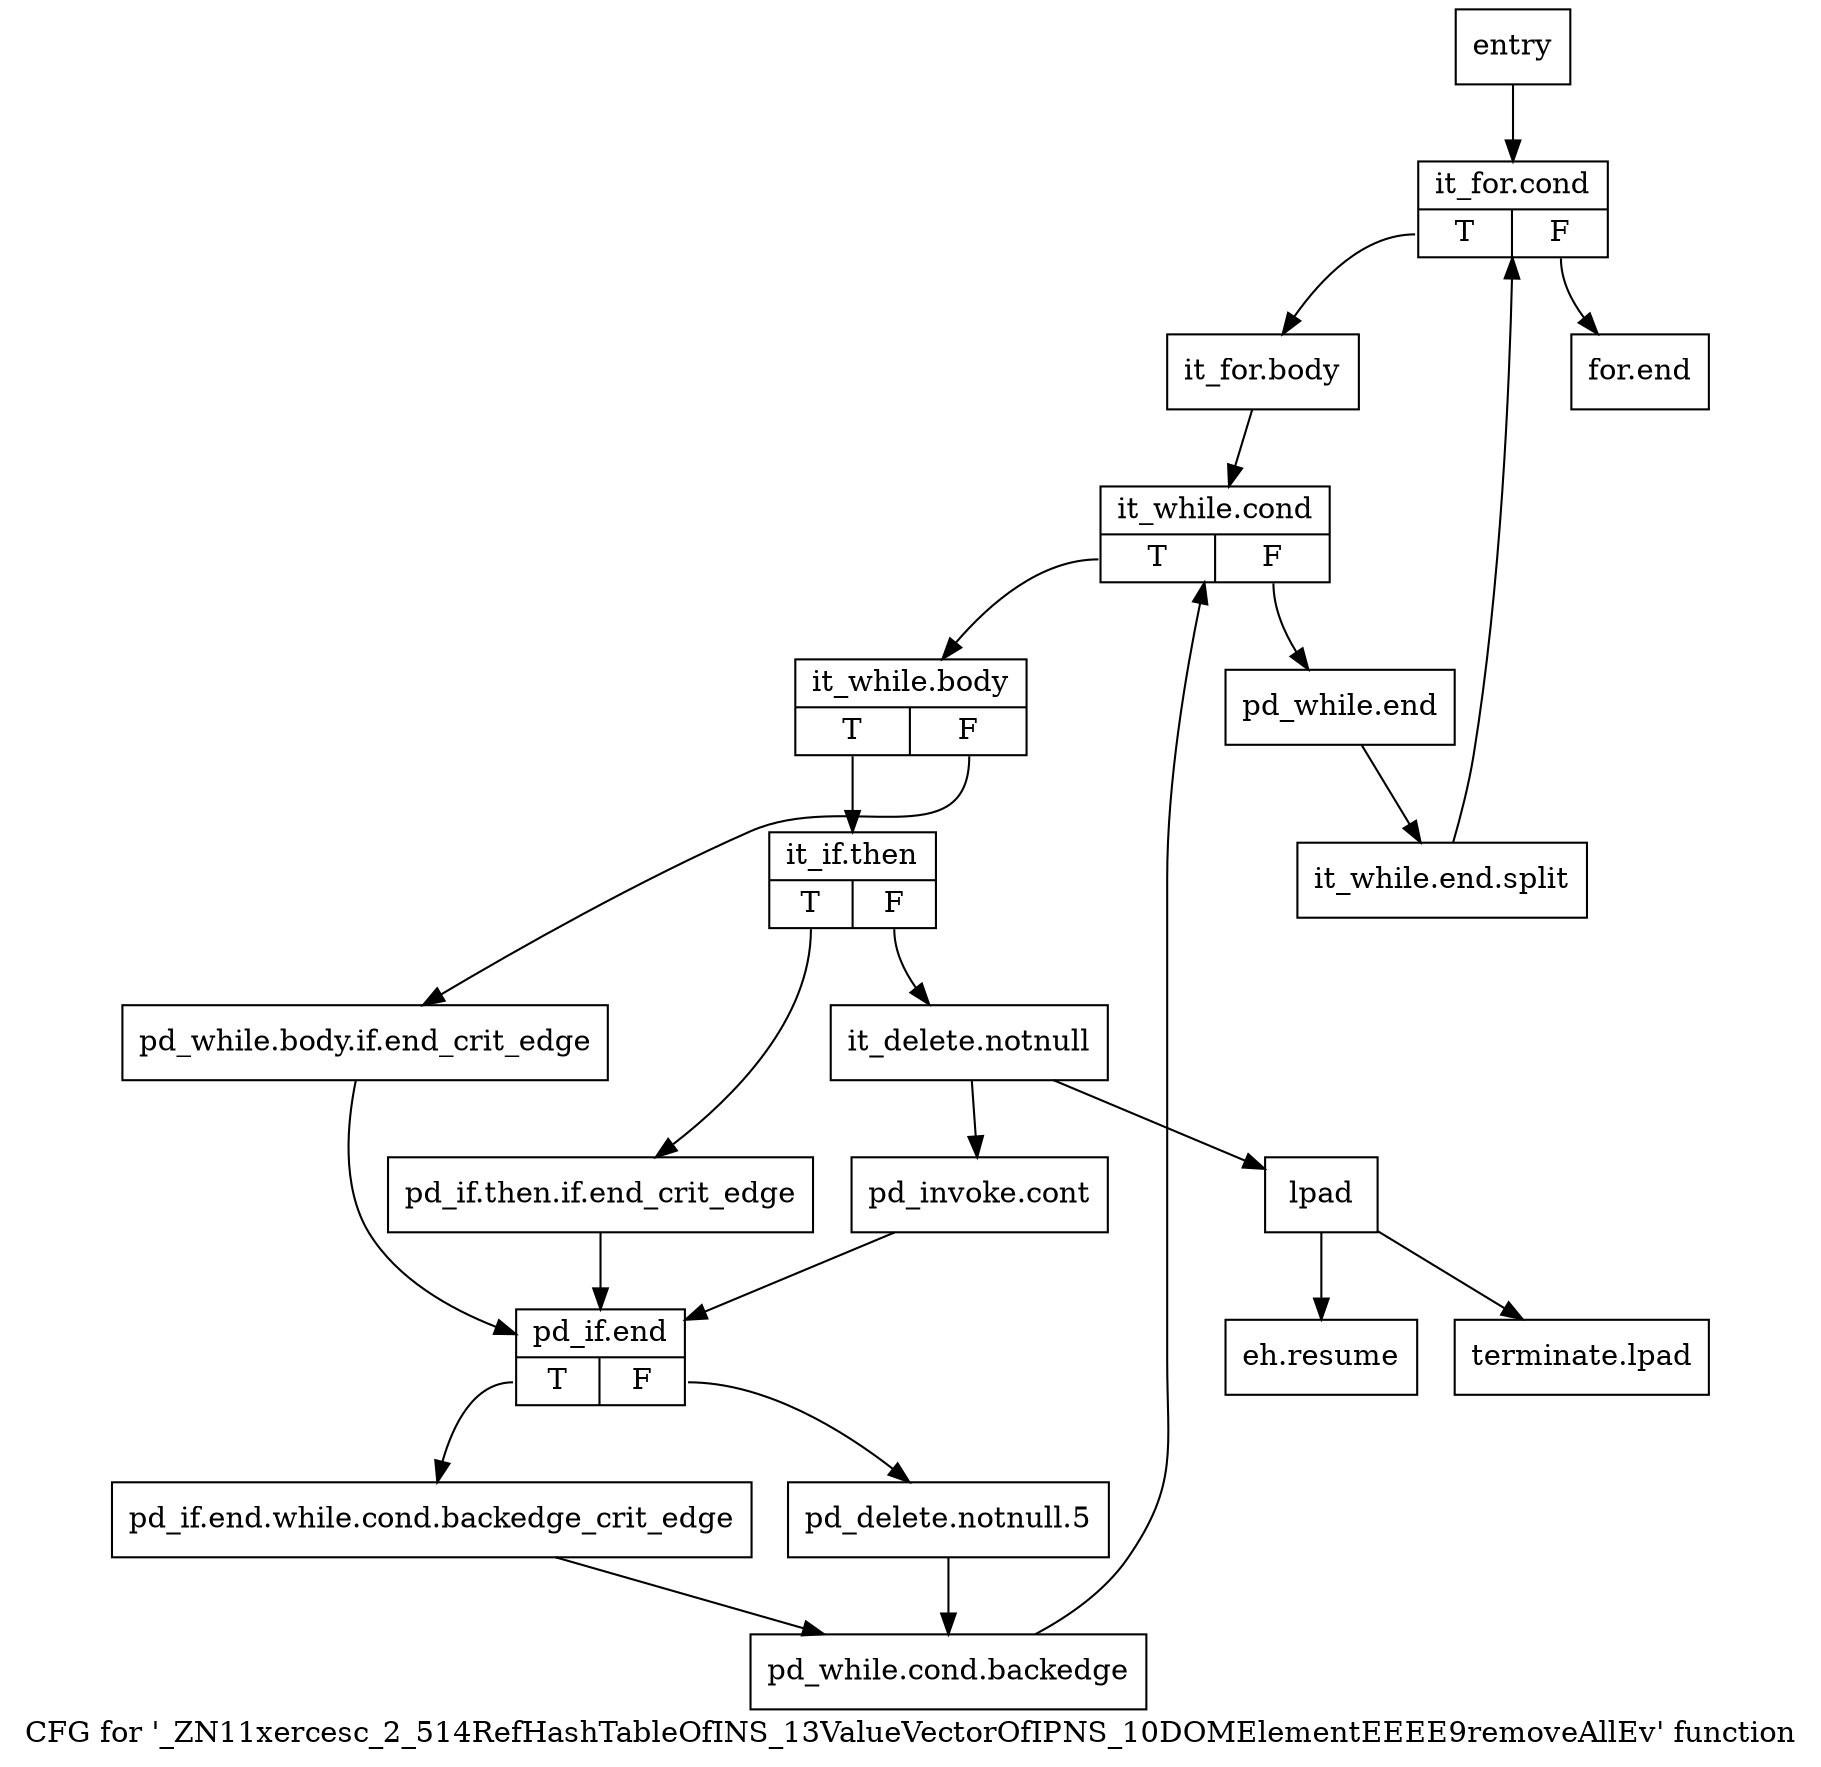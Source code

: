 digraph "CFG for '_ZN11xercesc_2_514RefHashTableOfINS_13ValueVectorOfIPNS_10DOMElementEEEE9removeAllEv' function" {
	label="CFG for '_ZN11xercesc_2_514RefHashTableOfINS_13ValueVectorOfIPNS_10DOMElementEEEE9removeAllEv' function";

	Node0x4d0e1d0 [shape=record,label="{entry}"];
	Node0x4d0e1d0 -> Node0x4d10fe0;
	Node0x4d10fe0 [shape=record,label="{it_for.cond|{<s0>T|<s1>F}}"];
	Node0x4d10fe0:s0 -> Node0x4d11030;
	Node0x4d10fe0:s1 -> Node0x4d11490;
	Node0x4d11030 [shape=record,label="{it_for.body}"];
	Node0x4d11030 -> Node0x4d11080;
	Node0x4d11080 [shape=record,label="{it_while.cond|{<s0>T|<s1>F}}"];
	Node0x4d11080:s0 -> Node0x4d110d0;
	Node0x4d11080:s1 -> Node0x4d11440;
	Node0x4d110d0 [shape=record,label="{it_while.body|{<s0>T|<s1>F}}"];
	Node0x4d110d0:s0 -> Node0x4d11170;
	Node0x4d110d0:s1 -> Node0x4d11120;
	Node0x4d11120 [shape=record,label="{pd_while.body.if.end_crit_edge}"];
	Node0x4d11120 -> Node0x4d11300;
	Node0x4d11170 [shape=record,label="{it_if.then|{<s0>T|<s1>F}}"];
	Node0x4d11170:s0 -> Node0x4d111c0;
	Node0x4d11170:s1 -> Node0x4d11210;
	Node0x4d111c0 [shape=record,label="{pd_if.then.if.end_crit_edge}"];
	Node0x4d111c0 -> Node0x4d11300;
	Node0x4d11210 [shape=record,label="{it_delete.notnull}"];
	Node0x4d11210 -> Node0x4d11260;
	Node0x4d11210 -> Node0x4d112b0;
	Node0x4d11260 [shape=record,label="{pd_invoke.cont}"];
	Node0x4d11260 -> Node0x4d11300;
	Node0x4d112b0 [shape=record,label="{lpad}"];
	Node0x4d112b0 -> Node0x4d114e0;
	Node0x4d112b0 -> Node0x4d11530;
	Node0x4d11300 [shape=record,label="{pd_if.end|{<s0>T|<s1>F}}"];
	Node0x4d11300:s0 -> Node0x4d11350;
	Node0x4d11300:s1 -> Node0x4d113a0;
	Node0x4d11350 [shape=record,label="{pd_if.end.while.cond.backedge_crit_edge}"];
	Node0x4d11350 -> Node0x4d113f0;
	Node0x4d113a0 [shape=record,label="{pd_delete.notnull.5}"];
	Node0x4d113a0 -> Node0x4d113f0;
	Node0x4d113f0 [shape=record,label="{pd_while.cond.backedge}"];
	Node0x4d113f0 -> Node0x4d11080;
	Node0x4d11440 [shape=record,label="{pd_while.end}"];
	Node0x4d11440 -> Node0xb18aae0;
	Node0xb18aae0 [shape=record,label="{it_while.end.split}"];
	Node0xb18aae0 -> Node0x4d10fe0;
	Node0x4d11490 [shape=record,label="{for.end}"];
	Node0x4d114e0 [shape=record,label="{eh.resume}"];
	Node0x4d11530 [shape=record,label="{terminate.lpad}"];
}
